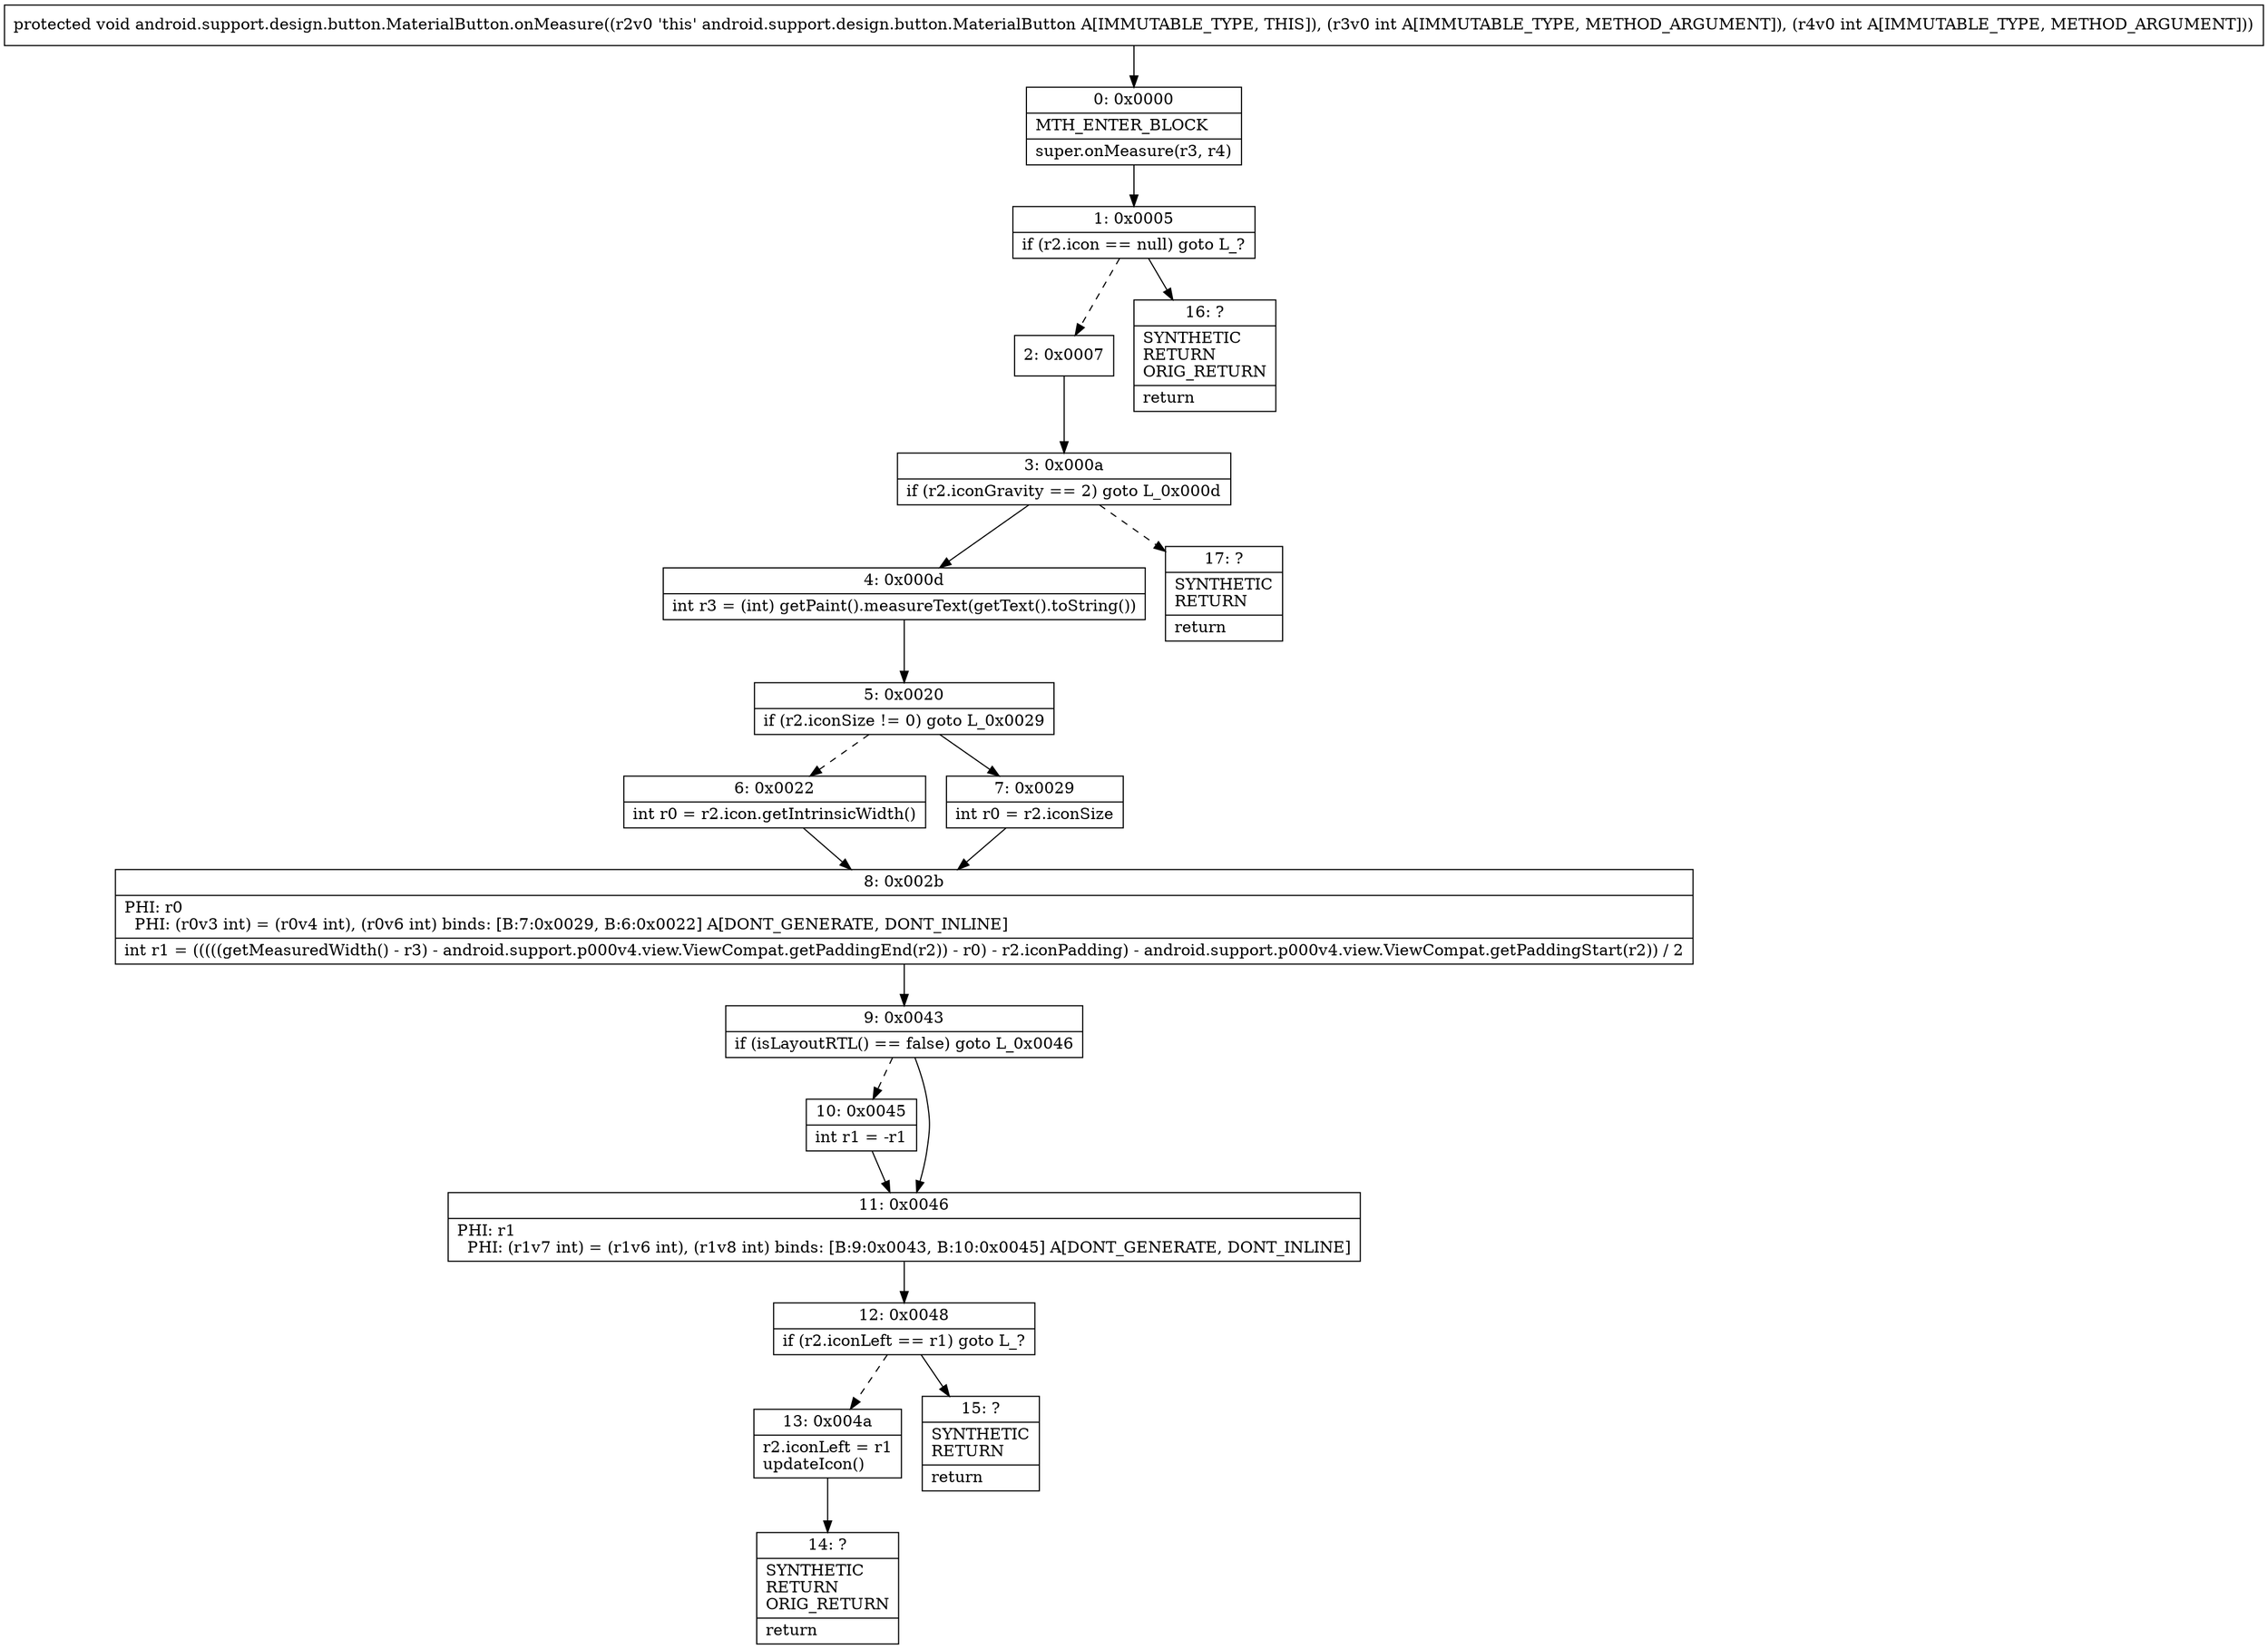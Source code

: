 digraph "CFG forandroid.support.design.button.MaterialButton.onMeasure(II)V" {
Node_0 [shape=record,label="{0\:\ 0x0000|MTH_ENTER_BLOCK\l|super.onMeasure(r3, r4)\l}"];
Node_1 [shape=record,label="{1\:\ 0x0005|if (r2.icon == null) goto L_?\l}"];
Node_2 [shape=record,label="{2\:\ 0x0007}"];
Node_3 [shape=record,label="{3\:\ 0x000a|if (r2.iconGravity == 2) goto L_0x000d\l}"];
Node_4 [shape=record,label="{4\:\ 0x000d|int r3 = (int) getPaint().measureText(getText().toString())\l}"];
Node_5 [shape=record,label="{5\:\ 0x0020|if (r2.iconSize != 0) goto L_0x0029\l}"];
Node_6 [shape=record,label="{6\:\ 0x0022|int r0 = r2.icon.getIntrinsicWidth()\l}"];
Node_7 [shape=record,label="{7\:\ 0x0029|int r0 = r2.iconSize\l}"];
Node_8 [shape=record,label="{8\:\ 0x002b|PHI: r0 \l  PHI: (r0v3 int) = (r0v4 int), (r0v6 int) binds: [B:7:0x0029, B:6:0x0022] A[DONT_GENERATE, DONT_INLINE]\l|int r1 = (((((getMeasuredWidth() \- r3) \- android.support.p000v4.view.ViewCompat.getPaddingEnd(r2)) \- r0) \- r2.iconPadding) \- android.support.p000v4.view.ViewCompat.getPaddingStart(r2)) \/ 2\l}"];
Node_9 [shape=record,label="{9\:\ 0x0043|if (isLayoutRTL() == false) goto L_0x0046\l}"];
Node_10 [shape=record,label="{10\:\ 0x0045|int r1 = \-r1\l}"];
Node_11 [shape=record,label="{11\:\ 0x0046|PHI: r1 \l  PHI: (r1v7 int) = (r1v6 int), (r1v8 int) binds: [B:9:0x0043, B:10:0x0045] A[DONT_GENERATE, DONT_INLINE]\l}"];
Node_12 [shape=record,label="{12\:\ 0x0048|if (r2.iconLeft == r1) goto L_?\l}"];
Node_13 [shape=record,label="{13\:\ 0x004a|r2.iconLeft = r1\lupdateIcon()\l}"];
Node_14 [shape=record,label="{14\:\ ?|SYNTHETIC\lRETURN\lORIG_RETURN\l|return\l}"];
Node_15 [shape=record,label="{15\:\ ?|SYNTHETIC\lRETURN\l|return\l}"];
Node_16 [shape=record,label="{16\:\ ?|SYNTHETIC\lRETURN\lORIG_RETURN\l|return\l}"];
Node_17 [shape=record,label="{17\:\ ?|SYNTHETIC\lRETURN\l|return\l}"];
MethodNode[shape=record,label="{protected void android.support.design.button.MaterialButton.onMeasure((r2v0 'this' android.support.design.button.MaterialButton A[IMMUTABLE_TYPE, THIS]), (r3v0 int A[IMMUTABLE_TYPE, METHOD_ARGUMENT]), (r4v0 int A[IMMUTABLE_TYPE, METHOD_ARGUMENT])) }"];
MethodNode -> Node_0;
Node_0 -> Node_1;
Node_1 -> Node_2[style=dashed];
Node_1 -> Node_16;
Node_2 -> Node_3;
Node_3 -> Node_4;
Node_3 -> Node_17[style=dashed];
Node_4 -> Node_5;
Node_5 -> Node_6[style=dashed];
Node_5 -> Node_7;
Node_6 -> Node_8;
Node_7 -> Node_8;
Node_8 -> Node_9;
Node_9 -> Node_10[style=dashed];
Node_9 -> Node_11;
Node_10 -> Node_11;
Node_11 -> Node_12;
Node_12 -> Node_13[style=dashed];
Node_12 -> Node_15;
Node_13 -> Node_14;
}

